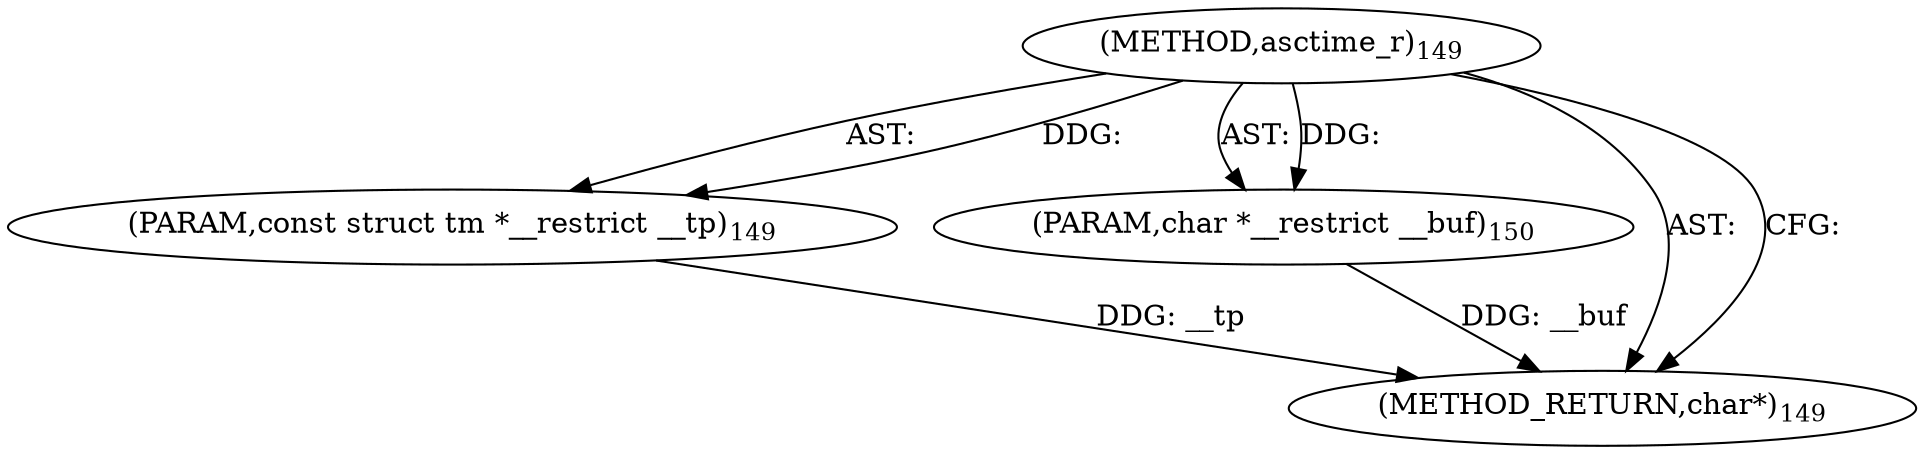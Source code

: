 digraph "asctime_r" {  
"7932" [label = <(METHOD,asctime_r)<SUB>149</SUB>> ]
"7933" [label = <(PARAM,const struct tm *__restrict __tp)<SUB>149</SUB>> ]
"7934" [label = <(PARAM,char *__restrict __buf)<SUB>150</SUB>> ]
"7935" [label = <(METHOD_RETURN,char*)<SUB>149</SUB>> ]
  "7932" -> "7933"  [ label = "AST: "] 
  "7932" -> "7934"  [ label = "AST: "] 
  "7932" -> "7935"  [ label = "AST: "] 
  "7932" -> "7935"  [ label = "CFG: "] 
  "7933" -> "7935"  [ label = "DDG: __tp"] 
  "7934" -> "7935"  [ label = "DDG: __buf"] 
  "7932" -> "7933"  [ label = "DDG: "] 
  "7932" -> "7934"  [ label = "DDG: "] 
}
